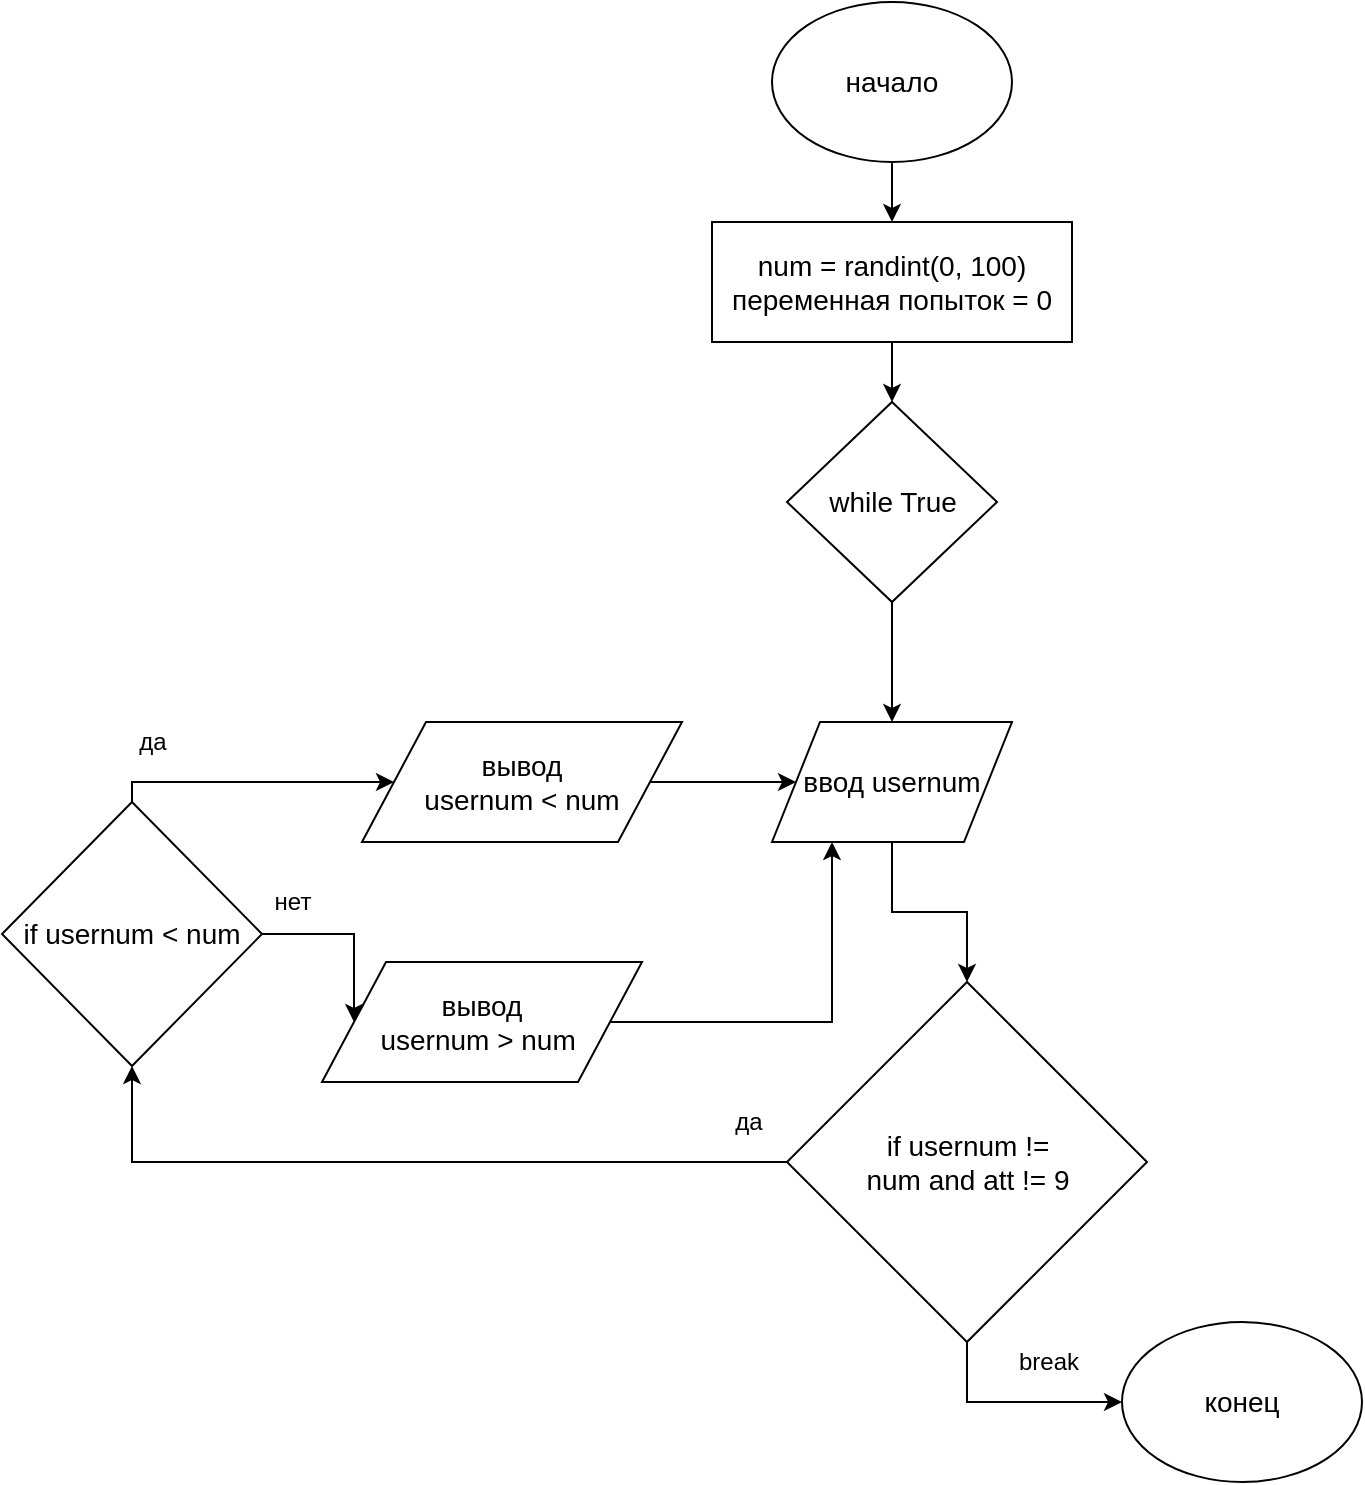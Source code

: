 <mxfile version="12.7.0" type="device" pages="2"><diagram id="JuuDKZxmafQaBKdbJP0-" name="Page-1"><mxGraphModel dx="1221" dy="684" grid="1" gridSize="10" guides="1" tooltips="1" connect="1" arrows="1" fold="1" page="1" pageScale="1" pageWidth="827" pageHeight="1169" math="0" shadow="0"><root><mxCell id="0"/><mxCell id="1" parent="0"/><mxCell id="2I8Ju0_esVy9c6bin56T-4" value="" style="edgeStyle=orthogonalEdgeStyle;rounded=0;orthogonalLoop=1;jettySize=auto;html=1;" edge="1" parent="1" source="2I8Ju0_esVy9c6bin56T-1" target="2I8Ju0_esVy9c6bin56T-3"><mxGeometry relative="1" as="geometry"/></mxCell><mxCell id="2I8Ju0_esVy9c6bin56T-1" value="&lt;font style=&quot;font-size: 14px&quot;&gt;начало&lt;/font&gt;" style="ellipse;whiteSpace=wrap;html=1;" vertex="1" parent="1"><mxGeometry x="395" y="10" width="120" height="80" as="geometry"/></mxCell><mxCell id="2I8Ju0_esVy9c6bin56T-2" value="&lt;font style=&quot;font-size: 14px&quot;&gt;конец&lt;/font&gt;" style="ellipse;whiteSpace=wrap;html=1;" vertex="1" parent="1"><mxGeometry x="570" y="670" width="120" height="80" as="geometry"/></mxCell><mxCell id="2I8Ju0_esVy9c6bin56T-44" value="" style="edgeStyle=orthogonalEdgeStyle;rounded=0;orthogonalLoop=1;jettySize=auto;html=1;" edge="1" parent="1" source="2I8Ju0_esVy9c6bin56T-3" target="2I8Ju0_esVy9c6bin56T-5"><mxGeometry relative="1" as="geometry"/></mxCell><mxCell id="2I8Ju0_esVy9c6bin56T-3" value="&lt;font style=&quot;font-size: 14px&quot;&gt;num = randint(0, 100)&lt;br&gt;переменная попыток = 0&lt;br&gt;&lt;/font&gt;" style="rounded=0;whiteSpace=wrap;html=1;" vertex="1" parent="1"><mxGeometry x="365" y="120" width="180" height="60" as="geometry"/></mxCell><mxCell id="2I8Ju0_esVy9c6bin56T-45" value="" style="edgeStyle=orthogonalEdgeStyle;rounded=0;orthogonalLoop=1;jettySize=auto;html=1;" edge="1" parent="1" source="2I8Ju0_esVy9c6bin56T-5" target="2I8Ju0_esVy9c6bin56T-9"><mxGeometry relative="1" as="geometry"/></mxCell><mxCell id="2I8Ju0_esVy9c6bin56T-5" value="&lt;font style=&quot;font-size: 14px&quot;&gt;while True&lt;/font&gt;" style="rhombus;whiteSpace=wrap;html=1;" vertex="1" parent="1"><mxGeometry x="402.5" y="210" width="105" height="100" as="geometry"/></mxCell><mxCell id="2I8Ju0_esVy9c6bin56T-46" style="edgeStyle=orthogonalEdgeStyle;rounded=0;orthogonalLoop=1;jettySize=auto;html=1;" edge="1" parent="1" source="2I8Ju0_esVy9c6bin56T-9" target="2I8Ju0_esVy9c6bin56T-43"><mxGeometry relative="1" as="geometry"/></mxCell><mxCell id="2I8Ju0_esVy9c6bin56T-9" value="&lt;font style=&quot;font-size: 14px&quot;&gt;ввод usernum&lt;/font&gt;" style="shape=parallelogram;perimeter=parallelogramPerimeter;whiteSpace=wrap;html=1;" vertex="1" parent="1"><mxGeometry x="395" y="370" width="120" height="60" as="geometry"/></mxCell><mxCell id="2I8Ju0_esVy9c6bin56T-19" value="да" style="text;html=1;align=center;verticalAlign=middle;resizable=0;points=[];autosize=1;" vertex="1" parent="1"><mxGeometry x="70" y="370" width="30" height="20" as="geometry"/></mxCell><mxCell id="2I8Ju0_esVy9c6bin56T-17" value="break" style="text;html=1;align=center;verticalAlign=middle;resizable=0;points=[];autosize=1;" vertex="1" parent="1"><mxGeometry x="507.5" y="680" width="50" height="20" as="geometry"/></mxCell><mxCell id="2I8Ju0_esVy9c6bin56T-33" value="" style="edgeStyle=orthogonalEdgeStyle;rounded=0;orthogonalLoop=1;jettySize=auto;html=1;" edge="1" parent="1" target="2I8Ju0_esVy9c6bin56T-25"><mxGeometry relative="1" as="geometry"><mxPoint x="75" y="410" as="sourcePoint"/><Array as="points"><mxPoint x="75" y="400"/></Array></mxGeometry></mxCell><mxCell id="2I8Ju0_esVy9c6bin56T-40" style="edgeStyle=orthogonalEdgeStyle;rounded=0;orthogonalLoop=1;jettySize=auto;html=1;entryX=0;entryY=0.5;entryDx=0;entryDy=0;" edge="1" parent="1" target="2I8Ju0_esVy9c6bin56T-26"><mxGeometry relative="1" as="geometry"><mxPoint x="140" y="476" as="sourcePoint"/><Array as="points"><mxPoint x="186" y="476"/></Array></mxGeometry></mxCell><mxCell id="2I8Ju0_esVy9c6bin56T-18" value="&lt;font style=&quot;font-size: 14px&quot;&gt;if usernum &amp;lt; num&lt;/font&gt;" style="rhombus;whiteSpace=wrap;html=1;" vertex="1" parent="1"><mxGeometry x="10" y="410" width="130" height="132" as="geometry"/></mxCell><mxCell id="2I8Ju0_esVy9c6bin56T-39" value="" style="edgeStyle=orthogonalEdgeStyle;rounded=0;orthogonalLoop=1;jettySize=auto;html=1;entryX=0;entryY=0.5;entryDx=0;entryDy=0;" edge="1" parent="1" source="2I8Ju0_esVy9c6bin56T-25" target="2I8Ju0_esVy9c6bin56T-9"><mxGeometry relative="1" as="geometry"><mxPoint x="402" y="400" as="targetPoint"/></mxGeometry></mxCell><mxCell id="2I8Ju0_esVy9c6bin56T-25" value="&lt;font style=&quot;font-size: 14px&quot;&gt;вывод&lt;br&gt;usernum &amp;lt; num&lt;/font&gt;" style="shape=parallelogram;perimeter=parallelogramPerimeter;whiteSpace=wrap;html=1;" vertex="1" parent="1"><mxGeometry x="190" y="370" width="160" height="60" as="geometry"/></mxCell><mxCell id="2I8Ju0_esVy9c6bin56T-32" style="edgeStyle=orthogonalEdgeStyle;rounded=0;orthogonalLoop=1;jettySize=auto;html=1;entryX=0.25;entryY=1;entryDx=0;entryDy=0;" edge="1" parent="1" source="2I8Ju0_esVy9c6bin56T-26" target="2I8Ju0_esVy9c6bin56T-9"><mxGeometry relative="1" as="geometry"/></mxCell><mxCell id="2I8Ju0_esVy9c6bin56T-26" value="&lt;font style=&quot;font-size: 14px&quot;&gt;вывод&lt;br&gt;usernum &amp;gt; num&amp;nbsp;&lt;/font&gt;" style="shape=parallelogram;perimeter=parallelogramPerimeter;whiteSpace=wrap;html=1;" vertex="1" parent="1"><mxGeometry x="170" y="490" width="160" height="60" as="geometry"/></mxCell><mxCell id="2I8Ju0_esVy9c6bin56T-30" value="нет" style="text;html=1;align=center;verticalAlign=middle;resizable=0;points=[];autosize=1;" vertex="1" parent="1"><mxGeometry x="140" y="450" width="30" height="20" as="geometry"/></mxCell><mxCell id="2I8Ju0_esVy9c6bin56T-47" style="edgeStyle=orthogonalEdgeStyle;rounded=0;orthogonalLoop=1;jettySize=auto;html=1;entryX=0.5;entryY=1;entryDx=0;entryDy=0;" edge="1" parent="1" source="2I8Ju0_esVy9c6bin56T-43" target="2I8Ju0_esVy9c6bin56T-18"><mxGeometry relative="1" as="geometry"/></mxCell><mxCell id="2I8Ju0_esVy9c6bin56T-49" style="edgeStyle=orthogonalEdgeStyle;rounded=0;orthogonalLoop=1;jettySize=auto;html=1;entryX=0;entryY=0.5;entryDx=0;entryDy=0;" edge="1" parent="1" source="2I8Ju0_esVy9c6bin56T-43" target="2I8Ju0_esVy9c6bin56T-2"><mxGeometry relative="1" as="geometry"/></mxCell><mxCell id="2I8Ju0_esVy9c6bin56T-43" value="&lt;font&gt;&lt;span style=&quot;font-size: 14px&quot;&gt;if usernum != &lt;br&gt;num and att != 9&lt;/span&gt;&lt;br&gt;&lt;/font&gt;" style="rhombus;whiteSpace=wrap;html=1;" vertex="1" parent="1"><mxGeometry x="402.5" y="500" width="180" height="180" as="geometry"/></mxCell><mxCell id="2I8Ju0_esVy9c6bin56T-48" value="да" style="text;html=1;align=center;verticalAlign=middle;resizable=0;points=[];autosize=1;" vertex="1" parent="1"><mxGeometry x="367.5" y="560" width="30" height="20" as="geometry"/></mxCell></root></mxGraphModel></diagram><diagram id="C8Ap-ZeDWgfB5c_rmnOf" name="Page-2"><mxGraphModel dx="1038" dy="581" grid="1" gridSize="10" guides="1" tooltips="1" connect="1" arrows="1" fold="1" page="1" pageScale="1" pageWidth="827" pageHeight="1169" math="0" shadow="0"><root><mxCell id="QzJIdeRuW40ZkOPvRHNP-0"/><mxCell id="QzJIdeRuW40ZkOPvRHNP-1" parent="QzJIdeRuW40ZkOPvRHNP-0"/><mxCell id="QzJIdeRuW40ZkOPvRHNP-5" value="" style="edgeStyle=orthogonalEdgeStyle;rounded=0;orthogonalLoop=1;jettySize=auto;html=1;" edge="1" parent="QzJIdeRuW40ZkOPvRHNP-1" source="QzJIdeRuW40ZkOPvRHNP-2" target="QzJIdeRuW40ZkOPvRHNP-4"><mxGeometry relative="1" as="geometry"/></mxCell><mxCell id="QzJIdeRuW40ZkOPvRHNP-2" value="начало" style="ellipse;whiteSpace=wrap;html=1;" vertex="1" parent="QzJIdeRuW40ZkOPvRHNP-1"><mxGeometry x="351.5" y="20" width="120" height="80" as="geometry"/></mxCell><mxCell id="QzJIdeRuW40ZkOPvRHNP-10" style="edgeStyle=orthogonalEdgeStyle;rounded=0;orthogonalLoop=1;jettySize=auto;html=1;entryX=1;entryY=0.5;entryDx=0;entryDy=0;" edge="1" parent="QzJIdeRuW40ZkOPvRHNP-1" source="QzJIdeRuW40ZkOPvRHNP-3" target="QzJIdeRuW40ZkOPvRHNP-6"><mxGeometry relative="1" as="geometry"><Array as="points"><mxPoint x="502" y="430"/><mxPoint x="502" y="315"/></Array></mxGeometry></mxCell><mxCell id="QzJIdeRuW40ZkOPvRHNP-3" value="summa += num2&lt;br&gt;num2 = (n1 + n2)/2&lt;br&gt;переменная&amp;nbsp;циклов += 1" style="rounded=0;whiteSpace=wrap;html=1;" vertex="1" parent="QzJIdeRuW40ZkOPvRHNP-1"><mxGeometry x="331.87" y="400" width="162.25" height="60" as="geometry"/></mxCell><mxCell id="QzJIdeRuW40ZkOPvRHNP-9" value="" style="edgeStyle=orthogonalEdgeStyle;rounded=0;orthogonalLoop=1;jettySize=auto;html=1;" edge="1" parent="QzJIdeRuW40ZkOPvRHNP-1" source="QzJIdeRuW40ZkOPvRHNP-4" target="QzJIdeRuW40ZkOPvRHNP-6"><mxGeometry relative="1" as="geometry"><Array as="points"><mxPoint x="413" y="250"/><mxPoint x="413" y="250"/></Array></mxGeometry></mxCell><mxCell id="QzJIdeRuW40ZkOPvRHNP-4" value="input n,&lt;br&gt;переменная &lt;br&gt;циклов = 0,&lt;br&gt;summa = 0&lt;br&gt;num1 = 1&lt;br&gt;num2 = - 0.5&lt;br&gt;summa += num1" style="shape=parallelogram;perimeter=parallelogramPerimeter;whiteSpace=wrap;html=1;" vertex="1" parent="QzJIdeRuW40ZkOPvRHNP-1"><mxGeometry x="341.5" y="130" width="140" height="110" as="geometry"/></mxCell><mxCell id="QzJIdeRuW40ZkOPvRHNP-8" value="" style="edgeStyle=orthogonalEdgeStyle;rounded=0;orthogonalLoop=1;jettySize=auto;html=1;" edge="1" parent="QzJIdeRuW40ZkOPvRHNP-1" source="QzJIdeRuW40ZkOPvRHNP-6" target="QzJIdeRuW40ZkOPvRHNP-3"><mxGeometry relative="1" as="geometry"/></mxCell><mxCell id="QzJIdeRuW40ZkOPvRHNP-13" value="" style="edgeStyle=orthogonalEdgeStyle;rounded=0;orthogonalLoop=1;jettySize=auto;html=1;entryX=1;entryY=0.5;entryDx=0;entryDy=0;" edge="1" parent="QzJIdeRuW40ZkOPvRHNP-1" source="QzJIdeRuW40ZkOPvRHNP-6" target="QzJIdeRuW40ZkOPvRHNP-11"><mxGeometry relative="1" as="geometry"><mxPoint x="276.5" y="315" as="targetPoint"/></mxGeometry></mxCell><mxCell id="QzJIdeRuW40ZkOPvRHNP-6" value="while n != переменной&lt;br&gt;циклов" style="rhombus;whiteSpace=wrap;html=1;" vertex="1" parent="QzJIdeRuW40ZkOPvRHNP-1"><mxGeometry x="356.5" y="260" width="113" height="110" as="geometry"/></mxCell><mxCell id="QzJIdeRuW40ZkOPvRHNP-11" value="конец" style="ellipse;whiteSpace=wrap;html=1;" vertex="1" parent="QzJIdeRuW40ZkOPvRHNP-1"><mxGeometry x="140" y="275" width="120" height="80" as="geometry"/></mxCell><mxCell id="QzJIdeRuW40ZkOPvRHNP-14" value="break" style="text;html=1;align=center;verticalAlign=middle;resizable=0;points=[];autosize=1;" vertex="1" parent="QzJIdeRuW40ZkOPvRHNP-1"><mxGeometry x="291" y="294" width="50" height="20" as="geometry"/></mxCell><mxCell id="QzJIdeRuW40ZkOPvRHNP-15" value="да" style="text;html=1;align=center;verticalAlign=middle;resizable=0;points=[];autosize=1;" vertex="1" parent="QzJIdeRuW40ZkOPvRHNP-1"><mxGeometry x="420" y="370" width="30" height="20" as="geometry"/></mxCell></root></mxGraphModel></diagram></mxfile>